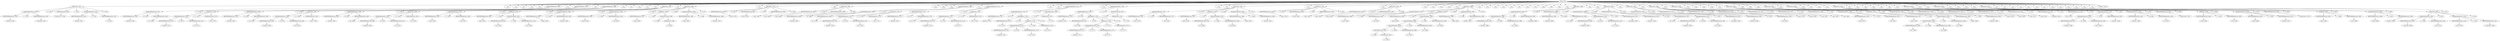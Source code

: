 digraph {

"Prog_13536"->"CallFunction_13537";
"CallFunction_13537"->"AssignmentOpetators_13538";
"AssignmentOpetators_13538"->"IDENTIFIERExpression_13539";
"IDENTIFIERExpression_13539"->"<bacillus>13540";
"AssignmentOpetators_13538"->"<<->13541";
"AssignmentOpetators_13538"->"IDENTIFIERExpression_13542";
"IDENTIFIERExpression_13542"->"<read.table>13543";
"CallFunction_13537"->"<(>13544";
"CallFunction_13537"->"STRINGExpression_13545";
"STRINGExpression_13545"->"<'bacillus2.txt'>13546";
"CallFunction_13537"->"<,>13547";
"CallFunction_13537"->"AssignmentOpetators_13548";
"AssignmentOpetators_13548"->"IDENTIFIERExpression_13549";
"IDENTIFIERExpression_13549"->"<header>13550";
"AssignmentOpetators_13548"->"<=>13551";
"AssignmentOpetators_13548"->"IDENTIFIERExpression_13552";
"IDENTIFIERExpression_13552"->"<T>13553";
"CallFunction_13537"->"<)>13554";
"Prog_13536"->"<
>13555";
"Prog_13536"->"<
>13556";
"Prog_13536"->"<
>13557";
"Prog_13536"->"<
>13558";
"Prog_13536"->"<
>13559";
"Prog_13536"->"AssignmentOpetators_13560";
"AssignmentOpetators_13560"->"DollarAndAtOperators_13561";
"DollarAndAtOperators_13561"->"IDENTIFIERExpression_13562";
"IDENTIFIERExpression_13562"->"<bacillus>13563";
"DollarAndAtOperators_13561"->"<$>13564";
"DollarAndAtOperators_13561"->"IDENTIFIERExpression_13565";
"IDENTIFIERExpression_13565"->"<a1>13566";
"AssignmentOpetators_13560"->"<<->13567";
"AssignmentOpetators_13560"->"Comparisons_13568";
"Comparisons_13568"->"DollarAndAtOperators_13569";
"DollarAndAtOperators_13569"->"IDENTIFIERExpression_13570";
"IDENTIFIERExpression_13570"->"<bacillus>13571";
"DollarAndAtOperators_13569"->"<$>13572";
"DollarAndAtOperators_13569"->"IDENTIFIERExpression_13573";
"IDENTIFIERExpression_13573"->"<trt>13574";
"Comparisons_13568"->"<==>13575";
"Comparisons_13568"->"STRINGExpression_13576";
"STRINGExpression_13576"->"<'Ab1'>13577";
"Prog_13536"->"<
>13578";
"Prog_13536"->"AssignmentOpetators_13579";
"AssignmentOpetators_13579"->"DollarAndAtOperators_13580";
"DollarAndAtOperators_13580"->"IDENTIFIERExpression_13581";
"IDENTIFIERExpression_13581"->"<bacillus>13582";
"DollarAndAtOperators_13580"->"<$>13583";
"DollarAndAtOperators_13580"->"IDENTIFIERExpression_13584";
"IDENTIFIERExpression_13584"->"<a2>13585";
"AssignmentOpetators_13579"->"<<->13586";
"AssignmentOpetators_13579"->"Comparisons_13587";
"Comparisons_13587"->"DollarAndAtOperators_13588";
"DollarAndAtOperators_13588"->"IDENTIFIERExpression_13589";
"IDENTIFIERExpression_13589"->"<bacillus>13590";
"DollarAndAtOperators_13588"->"<$>13591";
"DollarAndAtOperators_13588"->"IDENTIFIERExpression_13592";
"IDENTIFIERExpression_13592"->"<trt>13593";
"Comparisons_13587"->"<==>13594";
"Comparisons_13587"->"STRINGExpression_13595";
"STRINGExpression_13595"->"<'Ab2'>13596";
"Prog_13536"->"<
>13597";
"Prog_13536"->"AssignmentOpetators_13598";
"AssignmentOpetators_13598"->"DollarAndAtOperators_13599";
"DollarAndAtOperators_13599"->"IDENTIFIERExpression_13600";
"IDENTIFIERExpression_13600"->"<bacillus>13601";
"DollarAndAtOperators_13599"->"<$>13602";
"DollarAndAtOperators_13599"->"IDENTIFIERExpression_13603";
"IDENTIFIERExpression_13603"->"<a3>13604";
"AssignmentOpetators_13598"->"<<->13605";
"AssignmentOpetators_13598"->"Comparisons_13606";
"Comparisons_13606"->"DollarAndAtOperators_13607";
"DollarAndAtOperators_13607"->"IDENTIFIERExpression_13608";
"IDENTIFIERExpression_13608"->"<bacillus>13609";
"DollarAndAtOperators_13607"->"<$>13610";
"DollarAndAtOperators_13607"->"IDENTIFIERExpression_13611";
"IDENTIFIERExpression_13611"->"<trt>13612";
"Comparisons_13606"->"<==>13613";
"Comparisons_13606"->"STRINGExpression_13614";
"STRINGExpression_13614"->"<'Pl'>13615";
"Prog_13536"->"<
>13616";
"Prog_13536"->"<
>13617";
"Prog_13536"->"<
>13618";
"Prog_13536"->"<
>13619";
"Prog_13536"->"<
>13620";
"Prog_13536"->"CallFunction_13621";
"CallFunction_13621"->"AssignmentOpetators_13622";
"AssignmentOpetators_13622"->"IDENTIFIERExpression_13623";
"IDENTIFIERExpression_13623"->"<a.lm>13624";
"AssignmentOpetators_13622"->"<<->13625";
"AssignmentOpetators_13622"->"IDENTIFIERExpression_13626";
"IDENTIFIERExpression_13626"->"<lm>13627";
"CallFunction_13621"->"<(>13628";
"CallFunction_13621"->"TildeBinary_13629";
"TildeBinary_13629"->"IDENTIFIERExpression_13630";
"IDENTIFIERExpression_13630"->"<post>13631";
"TildeBinary_13629"->"<~>13632";
"TildeBinary_13629"->"MinusOrPlusBinary_13633";
"MinusOrPlusBinary_13633"->"IDENTIFIERExpression_13634";
"IDENTIFIERExpression_13634"->"<a1>13635";
"MinusOrPlusBinary_13633"->"<+>13636";
"MinusOrPlusBinary_13633"->"IDENTIFIERExpression_13637";
"IDENTIFIERExpression_13637"->"<a2>13638";
"CallFunction_13621"->"<,>13639";
"CallFunction_13621"->"AssignmentOpetators_13640";
"AssignmentOpetators_13640"->"IDENTIFIERExpression_13641";
"IDENTIFIERExpression_13641"->"<data>13642";
"AssignmentOpetators_13640"->"<=>13643";
"AssignmentOpetators_13640"->"IDENTIFIERExpression_13644";
"IDENTIFIERExpression_13644"->"<bacillus>13645";
"CallFunction_13621"->"<)>13646";
"Prog_13536"->"<
>13647";
"Prog_13536"->"CallFunction_13648";
"CallFunction_13648"->"AssignmentOpetators_13649";
"AssignmentOpetators_13649"->"IDENTIFIERExpression_13650";
"IDENTIFIERExpression_13650"->"<a0.lm>13651";
"AssignmentOpetators_13649"->"<<->13652";
"AssignmentOpetators_13649"->"IDENTIFIERExpression_13653";
"IDENTIFIERExpression_13653"->"<lm>13654";
"CallFunction_13648"->"<(>13655";
"CallFunction_13648"->"TildeBinary_13656";
"TildeBinary_13656"->"IDENTIFIERExpression_13657";
"IDENTIFIERExpression_13657"->"<post>13658";
"TildeBinary_13656"->"<~>13659";
"TildeBinary_13656"->"MinusOrPlusUnary_13660";
"MinusOrPlusUnary_13660"->"<+>13661";
"MinusOrPlusUnary_13660"->"INTExpression_13662";
"INTExpression_13662"->"<1>13663";
"CallFunction_13648"->"<,>13664";
"CallFunction_13648"->"AssignmentOpetators_13665";
"AssignmentOpetators_13665"->"IDENTIFIERExpression_13666";
"IDENTIFIERExpression_13666"->"<data>13667";
"AssignmentOpetators_13665"->"<=>13668";
"AssignmentOpetators_13665"->"IDENTIFIERExpression_13669";
"IDENTIFIERExpression_13669"->"<bacillus>13670";
"CallFunction_13648"->"<)>13671";
"Prog_13536"->"<
>13672";
"Prog_13536"->"CallFunction_13673";
"CallFunction_13673"->"IDENTIFIERExpression_13674";
"IDENTIFIERExpression_13674"->"<anova>13675";
"CallFunction_13673"->"<(>13676";
"CallFunction_13673"->"IDENTIFIERExpression_13677";
"IDENTIFIERExpression_13677"->"<a0.lm>13678";
"CallFunction_13673"->"<,>13679";
"CallFunction_13673"->"IDENTIFIERExpression_13680";
"IDENTIFIERExpression_13680"->"<a.lm>13681";
"CallFunction_13673"->"<)>13682";
"Prog_13536"->"<
>13683";
"Prog_13536"->"CallFunction_13684";
"CallFunction_13684"->"IDENTIFIERExpression_13685";
"IDENTIFIERExpression_13685"->"<coef>13686";
"CallFunction_13684"->"<(>13687";
"CallFunction_13684"->"IDENTIFIERExpression_13688";
"IDENTIFIERExpression_13688"->"<a.lm>13689";
"CallFunction_13684"->"<)>13690";
"Prog_13536"->"<
>13691";
"Prog_13536"->"<
>13692";
"Prog_13536"->"<
>13693";
"Prog_13536"->"AssignmentOpetators_13694";
"AssignmentOpetators_13694"->"DollarAndAtOperators_13695";
"DollarAndAtOperators_13695"->"IDENTIFIERExpression_13696";
"IDENTIFIERExpression_13696"->"<bacillus>13697";
"DollarAndAtOperators_13695"->"<$>13698";
"DollarAndAtOperators_13695"->"IDENTIFIERExpression_13699";
"IDENTIFIERExpression_13699"->"<a1>13700";
"AssignmentOpetators_13694"->"<<->13701";
"AssignmentOpetators_13694"->"Comparisons_13702";
"Comparisons_13702"->"DollarAndAtOperators_13703";
"DollarAndAtOperators_13703"->"IDENTIFIERExpression_13704";
"IDENTIFIERExpression_13704"->"<bacillus>13705";
"DollarAndAtOperators_13703"->"<$>13706";
"DollarAndAtOperators_13703"->"IDENTIFIERExpression_13707";
"IDENTIFIERExpression_13707"->"<trt>13708";
"Comparisons_13702"->"<==>13709";
"Comparisons_13702"->"STRINGExpression_13710";
"STRINGExpression_13710"->"<'Ab1'>13711";
"Prog_13536"->"<
>13712";
"Prog_13536"->"AssignmentOpetators_13713";
"AssignmentOpetators_13713"->"DollarAndAtOperators_13714";
"DollarAndAtOperators_13714"->"IDENTIFIERExpression_13715";
"IDENTIFIERExpression_13715"->"<bacillus>13716";
"DollarAndAtOperators_13714"->"<$>13717";
"DollarAndAtOperators_13714"->"IDENTIFIERExpression_13718";
"IDENTIFIERExpression_13718"->"<a2>13719";
"AssignmentOpetators_13713"->"<<->13720";
"AssignmentOpetators_13713"->"Comparisons_13721";
"Comparisons_13721"->"DollarAndAtOperators_13722";
"DollarAndAtOperators_13722"->"IDENTIFIERExpression_13723";
"IDENTIFIERExpression_13723"->"<bacillus>13724";
"DollarAndAtOperators_13722"->"<$>13725";
"DollarAndAtOperators_13722"->"IDENTIFIERExpression_13726";
"IDENTIFIERExpression_13726"->"<trt>13727";
"Comparisons_13721"->"<==>13728";
"Comparisons_13721"->"STRINGExpression_13729";
"STRINGExpression_13729"->"<'Ab2'>13730";
"Prog_13536"->"<
>13731";
"Prog_13536"->"<
>13732";
"Prog_13536"->"AssignmentOpetators_13733";
"AssignmentOpetators_13733"->"DollarAndAtOperators_13734";
"DollarAndAtOperators_13734"->"IDENTIFIERExpression_13735";
"IDENTIFIERExpression_13735"->"<bacillus>13736";
"DollarAndAtOperators_13734"->"<$>13737";
"DollarAndAtOperators_13734"->"IndexingBasic_13738";
"IndexingBasic_13738"->"IDENTIFIERExpression_13739";
"IDENTIFIERExpression_13739"->"<a1>13740";
"IndexingBasic_13738"->"<[>13741";
"IndexingBasic_13738"->"Comparisons_13742";
"Comparisons_13742"->"DollarAndAtOperators_13743";
"DollarAndAtOperators_13743"->"IDENTIFIERExpression_13744";
"IDENTIFIERExpression_13744"->"<bacillus>13745";
"DollarAndAtOperators_13743"->"<$>13746";
"DollarAndAtOperators_13743"->"IDENTIFIERExpression_13747";
"IDENTIFIERExpression_13747"->"<trt>13748";
"Comparisons_13742"->"<==>13749";
"Comparisons_13742"->"STRINGExpression_13750";
"STRINGExpression_13750"->"<'Pl'>13751";
"IndexingBasic_13738"->"<]>13752";
"AssignmentOpetators_13733"->"<<->13753";
"AssignmentOpetators_13733"->"MinusOrPlusUnary_13754";
"MinusOrPlusUnary_13754"->"<->13755";
"MinusOrPlusUnary_13754"->"INTExpression_13756";
"INTExpression_13756"->"<1>13757";
"Prog_13536"->"<
>13758";
"Prog_13536"->"AssignmentOpetators_13759";
"AssignmentOpetators_13759"->"DollarAndAtOperators_13760";
"DollarAndAtOperators_13760"->"IDENTIFIERExpression_13761";
"IDENTIFIERExpression_13761"->"<bacillus>13762";
"DollarAndAtOperators_13760"->"<$>13763";
"DollarAndAtOperators_13760"->"IndexingBasic_13764";
"IndexingBasic_13764"->"IDENTIFIERExpression_13765";
"IDENTIFIERExpression_13765"->"<a2>13766";
"IndexingBasic_13764"->"<[>13767";
"IndexingBasic_13764"->"Comparisons_13768";
"Comparisons_13768"->"DollarAndAtOperators_13769";
"DollarAndAtOperators_13769"->"IDENTIFIERExpression_13770";
"IDENTIFIERExpression_13770"->"<bacillus>13771";
"DollarAndAtOperators_13769"->"<$>13772";
"DollarAndAtOperators_13769"->"IDENTIFIERExpression_13773";
"IDENTIFIERExpression_13773"->"<trt>13774";
"Comparisons_13768"->"<==>13775";
"Comparisons_13768"->"STRINGExpression_13776";
"STRINGExpression_13776"->"<'Pl'>13777";
"IndexingBasic_13764"->"<]>13778";
"AssignmentOpetators_13759"->"<<->13779";
"AssignmentOpetators_13759"->"MinusOrPlusUnary_13780";
"MinusOrPlusUnary_13780"->"<->13781";
"MinusOrPlusUnary_13780"->"INTExpression_13782";
"INTExpression_13782"->"<1>13783";
"Prog_13536"->"<
>13784";
"Prog_13536"->"<
>13785";
"Prog_13536"->"CallFunction_13786";
"CallFunction_13786"->"AssignmentOpetators_13787";
"AssignmentOpetators_13787"->"IDENTIFIERExpression_13788";
"IDENTIFIERExpression_13788"->"<b.lm>13789";
"AssignmentOpetators_13787"->"<<->13790";
"AssignmentOpetators_13787"->"IDENTIFIERExpression_13791";
"IDENTIFIERExpression_13791"->"<lm>13792";
"CallFunction_13786"->"<(>13793";
"CallFunction_13786"->"TildeBinary_13794";
"TildeBinary_13794"->"IDENTIFIERExpression_13795";
"IDENTIFIERExpression_13795"->"<post>13796";
"TildeBinary_13794"->"<~>13797";
"TildeBinary_13794"->"MinusOrPlusBinary_13798";
"MinusOrPlusBinary_13798"->"IDENTIFIERExpression_13799";
"IDENTIFIERExpression_13799"->"<b1>13800";
"MinusOrPlusBinary_13798"->"<+>13801";
"MinusOrPlusBinary_13798"->"IDENTIFIERExpression_13802";
"IDENTIFIERExpression_13802"->"<b2>13803";
"CallFunction_13786"->"<,>13804";
"CallFunction_13786"->"AssignmentOpetators_13805";
"AssignmentOpetators_13805"->"IDENTIFIERExpression_13806";
"IDENTIFIERExpression_13806"->"<data>13807";
"AssignmentOpetators_13805"->"<=>13808";
"AssignmentOpetators_13805"->"IDENTIFIERExpression_13809";
"IDENTIFIERExpression_13809"->"<bacillus>13810";
"CallFunction_13786"->"<)>13811";
"Prog_13536"->"<
>13812";
"Prog_13536"->"CallFunction_13813";
"CallFunction_13813"->"IDENTIFIERExpression_13814";
"IDENTIFIERExpression_13814"->"<anova>13815";
"CallFunction_13813"->"<(>13816";
"CallFunction_13813"->"IDENTIFIERExpression_13817";
"IDENTIFIERExpression_13817"->"<a0.lm>13818";
"CallFunction_13813"->"<,>13819";
"CallFunction_13813"->"IDENTIFIERExpression_13820";
"IDENTIFIERExpression_13820"->"<b.lm>13821";
"CallFunction_13813"->"<)>13822";
"Prog_13536"->"<
>13823";
"Prog_13536"->"CallFunction_13824";
"CallFunction_13824"->"IDENTIFIERExpression_13825";
"IDENTIFIERExpression_13825"->"<coef>13826";
"CallFunction_13824"->"<(>13827";
"CallFunction_13824"->"IDENTIFIERExpression_13828";
"IDENTIFIERExpression_13828"->"<b.lm>13829";
"CallFunction_13824"->"<)>13830";
"Prog_13536"->"<
>13831";
"Prog_13536"->"<
>13832";
"Prog_13536"->"<
>13833";
"Prog_13536"->"<
>13834";
"Prog_13536"->"<
>13835";
"Prog_13536"->"CallFunction_13836";
"CallFunction_13836"->"AssignmentOpetators_13837";
"AssignmentOpetators_13837"->"IDENTIFIERExpression_13838";
"IDENTIFIERExpression_13838"->"<c.lm>13839";
"AssignmentOpetators_13837"->"<<->13840";
"AssignmentOpetators_13837"->"IDENTIFIERExpression_13841";
"IDENTIFIERExpression_13841"->"<lm>13842";
"CallFunction_13836"->"<(>13843";
"CallFunction_13836"->"TildeBinary_13844";
"TildeBinary_13844"->"IDENTIFIERExpression_13845";
"IDENTIFIERExpression_13845"->"<post>13846";
"TildeBinary_13844"->"<~>13847";
"TildeBinary_13844"->"MinusOrPlusBinary_13848";
"MinusOrPlusBinary_13848"->"MinusOrPlusBinary_13849";
"MinusOrPlusBinary_13849"->"MinusOrPlusBinary_13850";
"MinusOrPlusBinary_13850"->"MinusOrPlusUnary_13851";
"MinusOrPlusUnary_13851"->"<->13852";
"MinusOrPlusUnary_13851"->"INTExpression_13853";
"INTExpression_13853"->"<1>13854";
"MinusOrPlusBinary_13850"->"<+>13855";
"MinusOrPlusBinary_13850"->"IDENTIFIERExpression_13856";
"IDENTIFIERExpression_13856"->"<a1>13857";
"MinusOrPlusBinary_13849"->"<+>13858";
"MinusOrPlusBinary_13849"->"IDENTIFIERExpression_13859";
"IDENTIFIERExpression_13859"->"<a2>13860";
"MinusOrPlusBinary_13848"->"<+>13861";
"MinusOrPlusBinary_13848"->"IDENTIFIERExpression_13862";
"IDENTIFIERExpression_13862"->"<a3>13863";
"CallFunction_13836"->"<,>13864";
"CallFunction_13836"->"AssignmentOpetators_13865";
"AssignmentOpetators_13865"->"IDENTIFIERExpression_13866";
"IDENTIFIERExpression_13866"->"<data>13867";
"AssignmentOpetators_13865"->"<=>13868";
"AssignmentOpetators_13865"->"IDENTIFIERExpression_13869";
"IDENTIFIERExpression_13869"->"<bacillus>13870";
"CallFunction_13836"->"<)>13871";
"Prog_13536"->"<
>13872";
"Prog_13536"->"<
>13873";
"Prog_13536"->"<
>13874";
"Prog_13536"->"<
>13875";
"Prog_13536"->"<
>13876";
"Prog_13536"->"<
>13877";
"Prog_13536"->"<
>13878";
"Prog_13536"->"<
>13879";
"Prog_13536"->"<
>13880";
"Prog_13536"->"<
>13881";
"Prog_13536"->"<
>13882";
"Prog_13536"->"<
>13883";
"Prog_13536"->"CallFunction_13884";
"CallFunction_13884"->"AssignmentOpetators_13885";
"AssignmentOpetators_13885"->"DollarAndAtOperators_13886";
"DollarAndAtOperators_13886"->"IDENTIFIERExpression_13887";
"IDENTIFIERExpression_13887"->"<bacillus>13888";
"DollarAndAtOperators_13886"->"<$>13889";
"DollarAndAtOperators_13886"->"IDENTIFIERExpression_13890";
"IDENTIFIERExpression_13890"->"<n1>13891";
"AssignmentOpetators_13885"->"<<->13892";
"AssignmentOpetators_13885"->"IDENTIFIERExpression_13893";
"IDENTIFIERExpression_13893"->"<as.integer>13894";
"CallFunction_13884"->"<(>13895";
"CallFunction_13884"->"DollarAndAtOperators_13896";
"DollarAndAtOperators_13896"->"IDENTIFIERExpression_13897";
"IDENTIFIERExpression_13897"->"<bacillus>13898";
"DollarAndAtOperators_13896"->"<$>13899";
"DollarAndAtOperators_13896"->"IDENTIFIERExpression_13900";
"IDENTIFIERExpression_13900"->"<a1>13901";
"CallFunction_13884"->"<)>13902";
"Prog_13536"->"<
>13903";
"Prog_13536"->"<
>13904";
"Prog_13536"->"CallFunction_13905";
"CallFunction_13905"->"AssignmentOpetators_13906";
"AssignmentOpetators_13906"->"DollarAndAtOperators_13907";
"DollarAndAtOperators_13907"->"IDENTIFIERExpression_13908";
"IDENTIFIERExpression_13908"->"<bacillus>13909";
"DollarAndAtOperators_13907"->"<$>13910";
"DollarAndAtOperators_13907"->"IDENTIFIERExpression_13911";
"IDENTIFIERExpression_13911"->"<n2>13912";
"AssignmentOpetators_13906"->"<<->13913";
"AssignmentOpetators_13906"->"IDENTIFIERExpression_13914";
"IDENTIFIERExpression_13914"->"<as.integer>13915";
"CallFunction_13905"->"<(>13916";
"CallFunction_13905"->"DollarAndAtOperators_13917";
"DollarAndAtOperators_13917"->"IDENTIFIERExpression_13918";
"IDENTIFIERExpression_13918"->"<bacillus>13919";
"DollarAndAtOperators_13917"->"<$>13920";
"DollarAndAtOperators_13917"->"IDENTIFIERExpression_13921";
"IDENTIFIERExpression_13921"->"<a2>13922";
"CallFunction_13905"->"<)>13923";
"Prog_13536"->"<
>13924";
"Prog_13536"->"CallFunction_13925";
"CallFunction_13925"->"AssignmentOpetators_13926";
"AssignmentOpetators_13926"->"DollarAndAtOperators_13927";
"DollarAndAtOperators_13927"->"IDENTIFIERExpression_13928";
"IDENTIFIERExpression_13928"->"<bacillus>13929";
"DollarAndAtOperators_13927"->"<$>13930";
"DollarAndAtOperators_13927"->"IDENTIFIERExpression_13931";
"IDENTIFIERExpression_13931"->"<n3>13932";
"AssignmentOpetators_13926"->"<<->13933";
"AssignmentOpetators_13926"->"IDENTIFIERExpression_13934";
"IDENTIFIERExpression_13934"->"<as.integer>13935";
"CallFunction_13925"->"<(>13936";
"CallFunction_13925"->"DollarAndAtOperators_13937";
"DollarAndAtOperators_13937"->"IDENTIFIERExpression_13938";
"IDENTIFIERExpression_13938"->"<bacillus>13939";
"DollarAndAtOperators_13937"->"<$>13940";
"DollarAndAtOperators_13937"->"IDENTIFIERExpression_13941";
"IDENTIFIERExpression_13941"->"<a3>13942";
"CallFunction_13925"->"<)>13943";
"Prog_13536"->"<
>13944";
"Prog_13536"->"CallFunction_13945";
"CallFunction_13945"->"IDENTIFIERExpression_13946";
"IDENTIFIERExpression_13946"->"<anova>13947";
"CallFunction_13945"->"<(>13948";
"CallFunction_13945"->"IDENTIFIERExpression_13949";
"IDENTIFIERExpression_13949"->"<a0.lm>13950";
"CallFunction_13945"->"<,>13951";
"CallFunction_13945"->"IDENTIFIERExpression_13952";
"IDENTIFIERExpression_13952"->"<c.lm>13953";
"CallFunction_13945"->"<)>13954";
"Prog_13536"->"<
>13955";
"Prog_13536"->"CallFunction_13956";
"CallFunction_13956"->"IDENTIFIERExpression_13957";
"IDENTIFIERExpression_13957"->"<coef>13958";
"CallFunction_13956"->"<(>13959";
"CallFunction_13956"->"IDENTIFIERExpression_13960";
"IDENTIFIERExpression_13960"->"<c.lm>13961";
"CallFunction_13956"->"<)>13962";
"Prog_13536"->"<
>13963";
"Prog_13536"->"<
>13964";
"Prog_13536"->"<
>13965";
"Prog_13536"->"<
>13966";
"Prog_13536"->"<
>13967";
"Prog_13536"->"CallFunction_13968";
"CallFunction_13968"->"AssignmentOpetators_13969";
"AssignmentOpetators_13969"->"IDENTIFIERExpression_13970";
"IDENTIFIERExpression_13970"->"<d.lm>13971";
"AssignmentOpetators_13969"->"<<->13972";
"AssignmentOpetators_13969"->"IDENTIFIERExpression_13973";
"IDENTIFIERExpression_13973"->"<lm>13974";
"CallFunction_13968"->"<(>13975";
"CallFunction_13968"->"TildeBinary_13976";
"TildeBinary_13976"->"IDENTIFIERExpression_13977";
"IDENTIFIERExpression_13977"->"<post>13978";
"TildeBinary_13976"->"<~>13979";
"TildeBinary_13976"->"MinusOrPlusBinary_13980";
"MinusOrPlusBinary_13980"->"MinusOrPlusBinary_13981";
"MinusOrPlusBinary_13981"->"IDENTIFIERExpression_13982";
"IDENTIFIERExpression_13982"->"<a1>13983";
"MinusOrPlusBinary_13981"->"<+>13984";
"MinusOrPlusBinary_13981"->"IDENTIFIERExpression_13985";
"IDENTIFIERExpression_13985"->"<a2>13986";
"MinusOrPlusBinary_13980"->"<+>13987";
"MinusOrPlusBinary_13980"->"IDENTIFIERExpression_13988";
"IDENTIFIERExpression_13988"->"<a3>13989";
"CallFunction_13968"->"<,>13990";
"CallFunction_13968"->"AssignmentOpetators_13991";
"AssignmentOpetators_13991"->"IDENTIFIERExpression_13992";
"IDENTIFIERExpression_13992"->"<data>13993";
"AssignmentOpetators_13991"->"<=>13994";
"AssignmentOpetators_13991"->"IDENTIFIERExpression_13995";
"IDENTIFIERExpression_13995"->"<bacillus>13996";
"CallFunction_13968"->"<)>13997";
"Prog_13536"->"<
>13998";
"Prog_13536"->"<
>13999";
"Prog_13536"->"<
>14000";
"Prog_13536"->"CallFunction_14001";
"CallFunction_14001"->"IDENTIFIERExpression_14002";
"IDENTIFIERExpression_14002"->"<anova>14003";
"CallFunction_14001"->"<(>14004";
"CallFunction_14001"->"IDENTIFIERExpression_14005";
"IDENTIFIERExpression_14005"->"<d.lm>14006";
"CallFunction_14001"->"<)>14007";
"Prog_13536"->"<
>14008";
"Prog_13536"->"CallFunction_14009";
"CallFunction_14009"->"IDENTIFIERExpression_14010";
"IDENTIFIERExpression_14010"->"<coef>14011";
"CallFunction_14009"->"<(>14012";
"CallFunction_14009"->"IDENTIFIERExpression_14013";
"IDENTIFIERExpression_14013"->"<d.lm>14014";
"CallFunction_14009"->"<)>14015";
"Prog_13536"->"<
>14016";
"Prog_13536"->"<
>14017";
"Prog_13536"->"<
>14018";
"Prog_13536"->"<
>14019";
"Prog_13536"->"CallFunction_14020";
"CallFunction_14020"->"IDENTIFIERExpression_14021";
"IDENTIFIERExpression_14021"->"<summary>14022";
"CallFunction_14020"->"<(>14023";
"CallFunction_14020"->"IDENTIFIERExpression_14024";
"IDENTIFIERExpression_14024"->"<d.lm>14025";
"CallFunction_14020"->"<)>14026";
"Prog_13536"->"<
>14027";
"Prog_13536"->"<
>14028";
"Prog_13536"->"<
>14029";
"Prog_13536"->"<
>14030";
"Prog_13536"->"<
>14031";
"Prog_13536"->"<
>14032";
"Prog_13536"->"<
>14033";
"Prog_13536"->"CallFunction_14034";
"CallFunction_14034"->"AssignmentOpetators_14035";
"AssignmentOpetators_14035"->"DollarAndAtOperators_14036";
"DollarAndAtOperators_14036"->"IDENTIFIERExpression_14037";
"IDENTIFIERExpression_14037"->"<bacillus>14038";
"DollarAndAtOperators_14036"->"<$>14039";
"DollarAndAtOperators_14036"->"IDENTIFIERExpression_14040";
"IDENTIFIERExpression_14040"->"<trt.f>14041";
"AssignmentOpetators_14035"->"<<->14042";
"AssignmentOpetators_14035"->"IDENTIFIERExpression_14043";
"IDENTIFIERExpression_14043"->"<as.factor>14044";
"CallFunction_14034"->"<(>14045";
"CallFunction_14034"->"DollarAndAtOperators_14046";
"DollarAndAtOperators_14046"->"IDENTIFIERExpression_14047";
"IDENTIFIERExpression_14047"->"<bacillus>14048";
"DollarAndAtOperators_14046"->"<$>14049";
"DollarAndAtOperators_14046"->"IDENTIFIERExpression_14050";
"IDENTIFIERExpression_14050"->"<trt>14051";
"CallFunction_14034"->"<)>14052";
"Prog_13536"->"<
>14053";
"Prog_13536"->"<
>14054";
"Prog_13536"->"CallFunction_14055";
"CallFunction_14055"->"IDENTIFIERExpression_14056";
"IDENTIFIERExpression_14056"->"<model.matrix>14057";
"CallFunction_14055"->"<(>14058";
"CallFunction_14055"->"TildeBinary_14059";
"TildeBinary_14059"->"IDENTIFIERExpression_14060";
"IDENTIFIERExpression_14060"->"<post>14061";
"TildeBinary_14059"->"<~>14062";
"TildeBinary_14059"->"IDENTIFIERExpression_14063";
"IDENTIFIERExpression_14063"->"<trt.f>14064";
"CallFunction_14055"->"<,>14065";
"CallFunction_14055"->"AssignmentOpetators_14066";
"AssignmentOpetators_14066"->"IDENTIFIERExpression_14067";
"IDENTIFIERExpression_14067"->"<data>14068";
"AssignmentOpetators_14066"->"<=>14069";
"AssignmentOpetators_14066"->"IDENTIFIERExpression_14070";
"IDENTIFIERExpression_14070"->"<bacillus>14071";
"CallFunction_14055"->"<)>14072";
"Prog_13536"->"<
>14073";
"Prog_13536"->"<
>14074";
"Prog_13536"->"<
>14075";
"Prog_13536"->"<
>14076";
"Prog_13536"->"CallFunction_14077";
"CallFunction_14077"->"IDENTIFIERExpression_14078";
"IDENTIFIERExpression_14078"->"<model.matrix>14079";
"CallFunction_14077"->"<(>14080";
"CallFunction_14077"->"TildeBinary_14081";
"TildeBinary_14081"->"IDENTIFIERExpression_14082";
"IDENTIFIERExpression_14082"->"<post>14083";
"TildeBinary_14081"->"<~>14084";
"TildeBinary_14081"->"IDENTIFIERExpression_14085";
"IDENTIFIERExpression_14085"->"<trt.f>14086";
"CallFunction_14077"->"<,>14087";
"CallFunction_14077"->"AssignmentOpetators_14088";
"AssignmentOpetators_14088"->"IDENTIFIERExpression_14089";
"IDENTIFIERExpression_14089"->"<data>14090";
"AssignmentOpetators_14088"->"<=>14091";
"AssignmentOpetators_14088"->"IDENTIFIERExpression_14092";
"IDENTIFIERExpression_14092"->"<bacillus>14093";
"CallFunction_14077"->"<,>14094";
"CallFunction_14077"->"CallFunction_14095";
"CallFunction_14095"->"AssignmentOpetators_14096";
"AssignmentOpetators_14096"->"IDENTIFIERExpression_14097";
"IDENTIFIERExpression_14097"->"<contrasts>14098";
"AssignmentOpetators_14096"->"<=>14099";
"AssignmentOpetators_14096"->"IDENTIFIERExpression_14100";
"IDENTIFIERExpression_14100"->"<list>14101";
"CallFunction_14095"->"<(>14102";
"CallFunction_14095"->"AssignmentOpetators_14103";
"AssignmentOpetators_14103"->"IDENTIFIERExpression_14104";
"IDENTIFIERExpression_14104"->"<trt.f>14105";
"AssignmentOpetators_14103"->"<=>14106";
"AssignmentOpetators_14103"->"IDENTIFIERExpression_14107";
"IDENTIFIERExpression_14107"->"<contr.SAS>14108";
"CallFunction_14095"->"<)>14109";
"CallFunction_14077"->"<)>14110";
"Prog_13536"->"<
>14111";
"Prog_13536"->"<
>14112";
"Prog_13536"->"<
>14113";
"Prog_13536"->"<
>14114";
"Prog_13536"->"<
>14115";
"Prog_13536"->"<
>14116";
"Prog_13536"->"<
>14117";
"Prog_13536"->"<
>14118";
"Prog_13536"->"<
>14119";
"Prog_13536"->"<
>14120";
"Prog_13536"->"<
>14121";
"Prog_13536"->"<
>14122";
"Prog_13536"->"<
>14123";
"Prog_13536"->"<<EOF>>14124";
}
